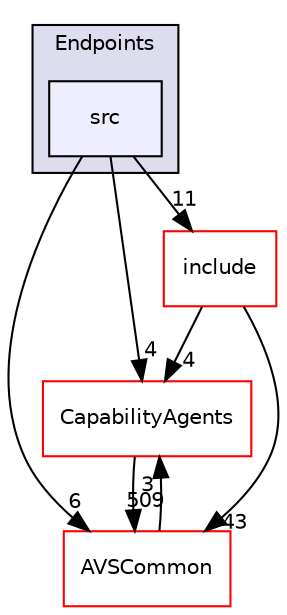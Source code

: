 digraph "/workplace/avs-device-sdk/Endpoints/src" {
  compound=true
  node [ fontsize="10", fontname="Helvetica"];
  edge [ labelfontsize="10", labelfontname="Helvetica"];
  subgraph clusterdir_0a90cfc4c6fc93350190d2c91cca5e69 {
    graph [ bgcolor="#ddddee", pencolor="black", label="Endpoints" fontname="Helvetica", fontsize="10", URL="dir_0a90cfc4c6fc93350190d2c91cca5e69.html"]
  dir_e1fb5485b87f3a7aca77289e7fd9cb2a [shape=box, label="src", style="filled", fillcolor="#eeeeff", pencolor="black", URL="dir_e1fb5485b87f3a7aca77289e7fd9cb2a.html"];
  }
  dir_7cf910bd1d7603f12ef47ff650cec893 [shape=box label="CapabilityAgents" fillcolor="white" style="filled" color="red" URL="dir_7cf910bd1d7603f12ef47ff650cec893.html"];
  dir_13e65effb2bde530b17b3d5eefcd0266 [shape=box label="AVSCommon" fillcolor="white" style="filled" color="red" URL="dir_13e65effb2bde530b17b3d5eefcd0266.html"];
  dir_7a58df4bcbb68d87015859ee7ca53249 [shape=box label="include" fillcolor="white" style="filled" color="red" URL="dir_7a58df4bcbb68d87015859ee7ca53249.html"];
  dir_e1fb5485b87f3a7aca77289e7fd9cb2a->dir_7cf910bd1d7603f12ef47ff650cec893 [headlabel="4", labeldistance=1.5 headhref="dir_000517_000357.html"];
  dir_e1fb5485b87f3a7aca77289e7fd9cb2a->dir_13e65effb2bde530b17b3d5eefcd0266 [headlabel="6", labeldistance=1.5 headhref="dir_000517_000017.html"];
  dir_e1fb5485b87f3a7aca77289e7fd9cb2a->dir_7a58df4bcbb68d87015859ee7ca53249 [headlabel="11", labeldistance=1.5 headhref="dir_000517_000515.html"];
  dir_7cf910bd1d7603f12ef47ff650cec893->dir_13e65effb2bde530b17b3d5eefcd0266 [headlabel="509", labeldistance=1.5 headhref="dir_000357_000017.html"];
  dir_13e65effb2bde530b17b3d5eefcd0266->dir_7cf910bd1d7603f12ef47ff650cec893 [headlabel="3", labeldistance=1.5 headhref="dir_000017_000357.html"];
  dir_7a58df4bcbb68d87015859ee7ca53249->dir_7cf910bd1d7603f12ef47ff650cec893 [headlabel="4", labeldistance=1.5 headhref="dir_000515_000357.html"];
  dir_7a58df4bcbb68d87015859ee7ca53249->dir_13e65effb2bde530b17b3d5eefcd0266 [headlabel="43", labeldistance=1.5 headhref="dir_000515_000017.html"];
}

